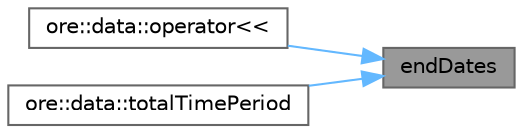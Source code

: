digraph "endDates"
{
 // INTERACTIVE_SVG=YES
 // LATEX_PDF_SIZE
  bgcolor="transparent";
  edge [fontname=Helvetica,fontsize=10,labelfontname=Helvetica,labelfontsize=10];
  node [fontname=Helvetica,fontsize=10,shape=box,height=0.2,width=0.4];
  rankdir="RL";
  Node1 [label="endDates",height=0.2,width=0.4,color="gray40", fillcolor="grey60", style="filled", fontcolor="black",tooltip=" "];
  Node1 -> Node2 [dir="back",color="steelblue1",style="solid"];
  Node2 [label="ore::data::operator\<\<",height=0.2,width=0.4,color="grey40", fillcolor="white", style="filled",URL="$namespaceore_1_1data.html#a15626885a814db9a4bfd8d1ff420ba55",tooltip=" "];
  Node1 -> Node3 [dir="back",color="steelblue1",style="solid"];
  Node3 [label="ore::data::totalTimePeriod",height=0.2,width=0.4,color="grey40", fillcolor="white", style="filled",URL="$namespaceore_1_1data.html#a006eb9048828e07e1dca8f8e41f5c979",tooltip=" "];
}
